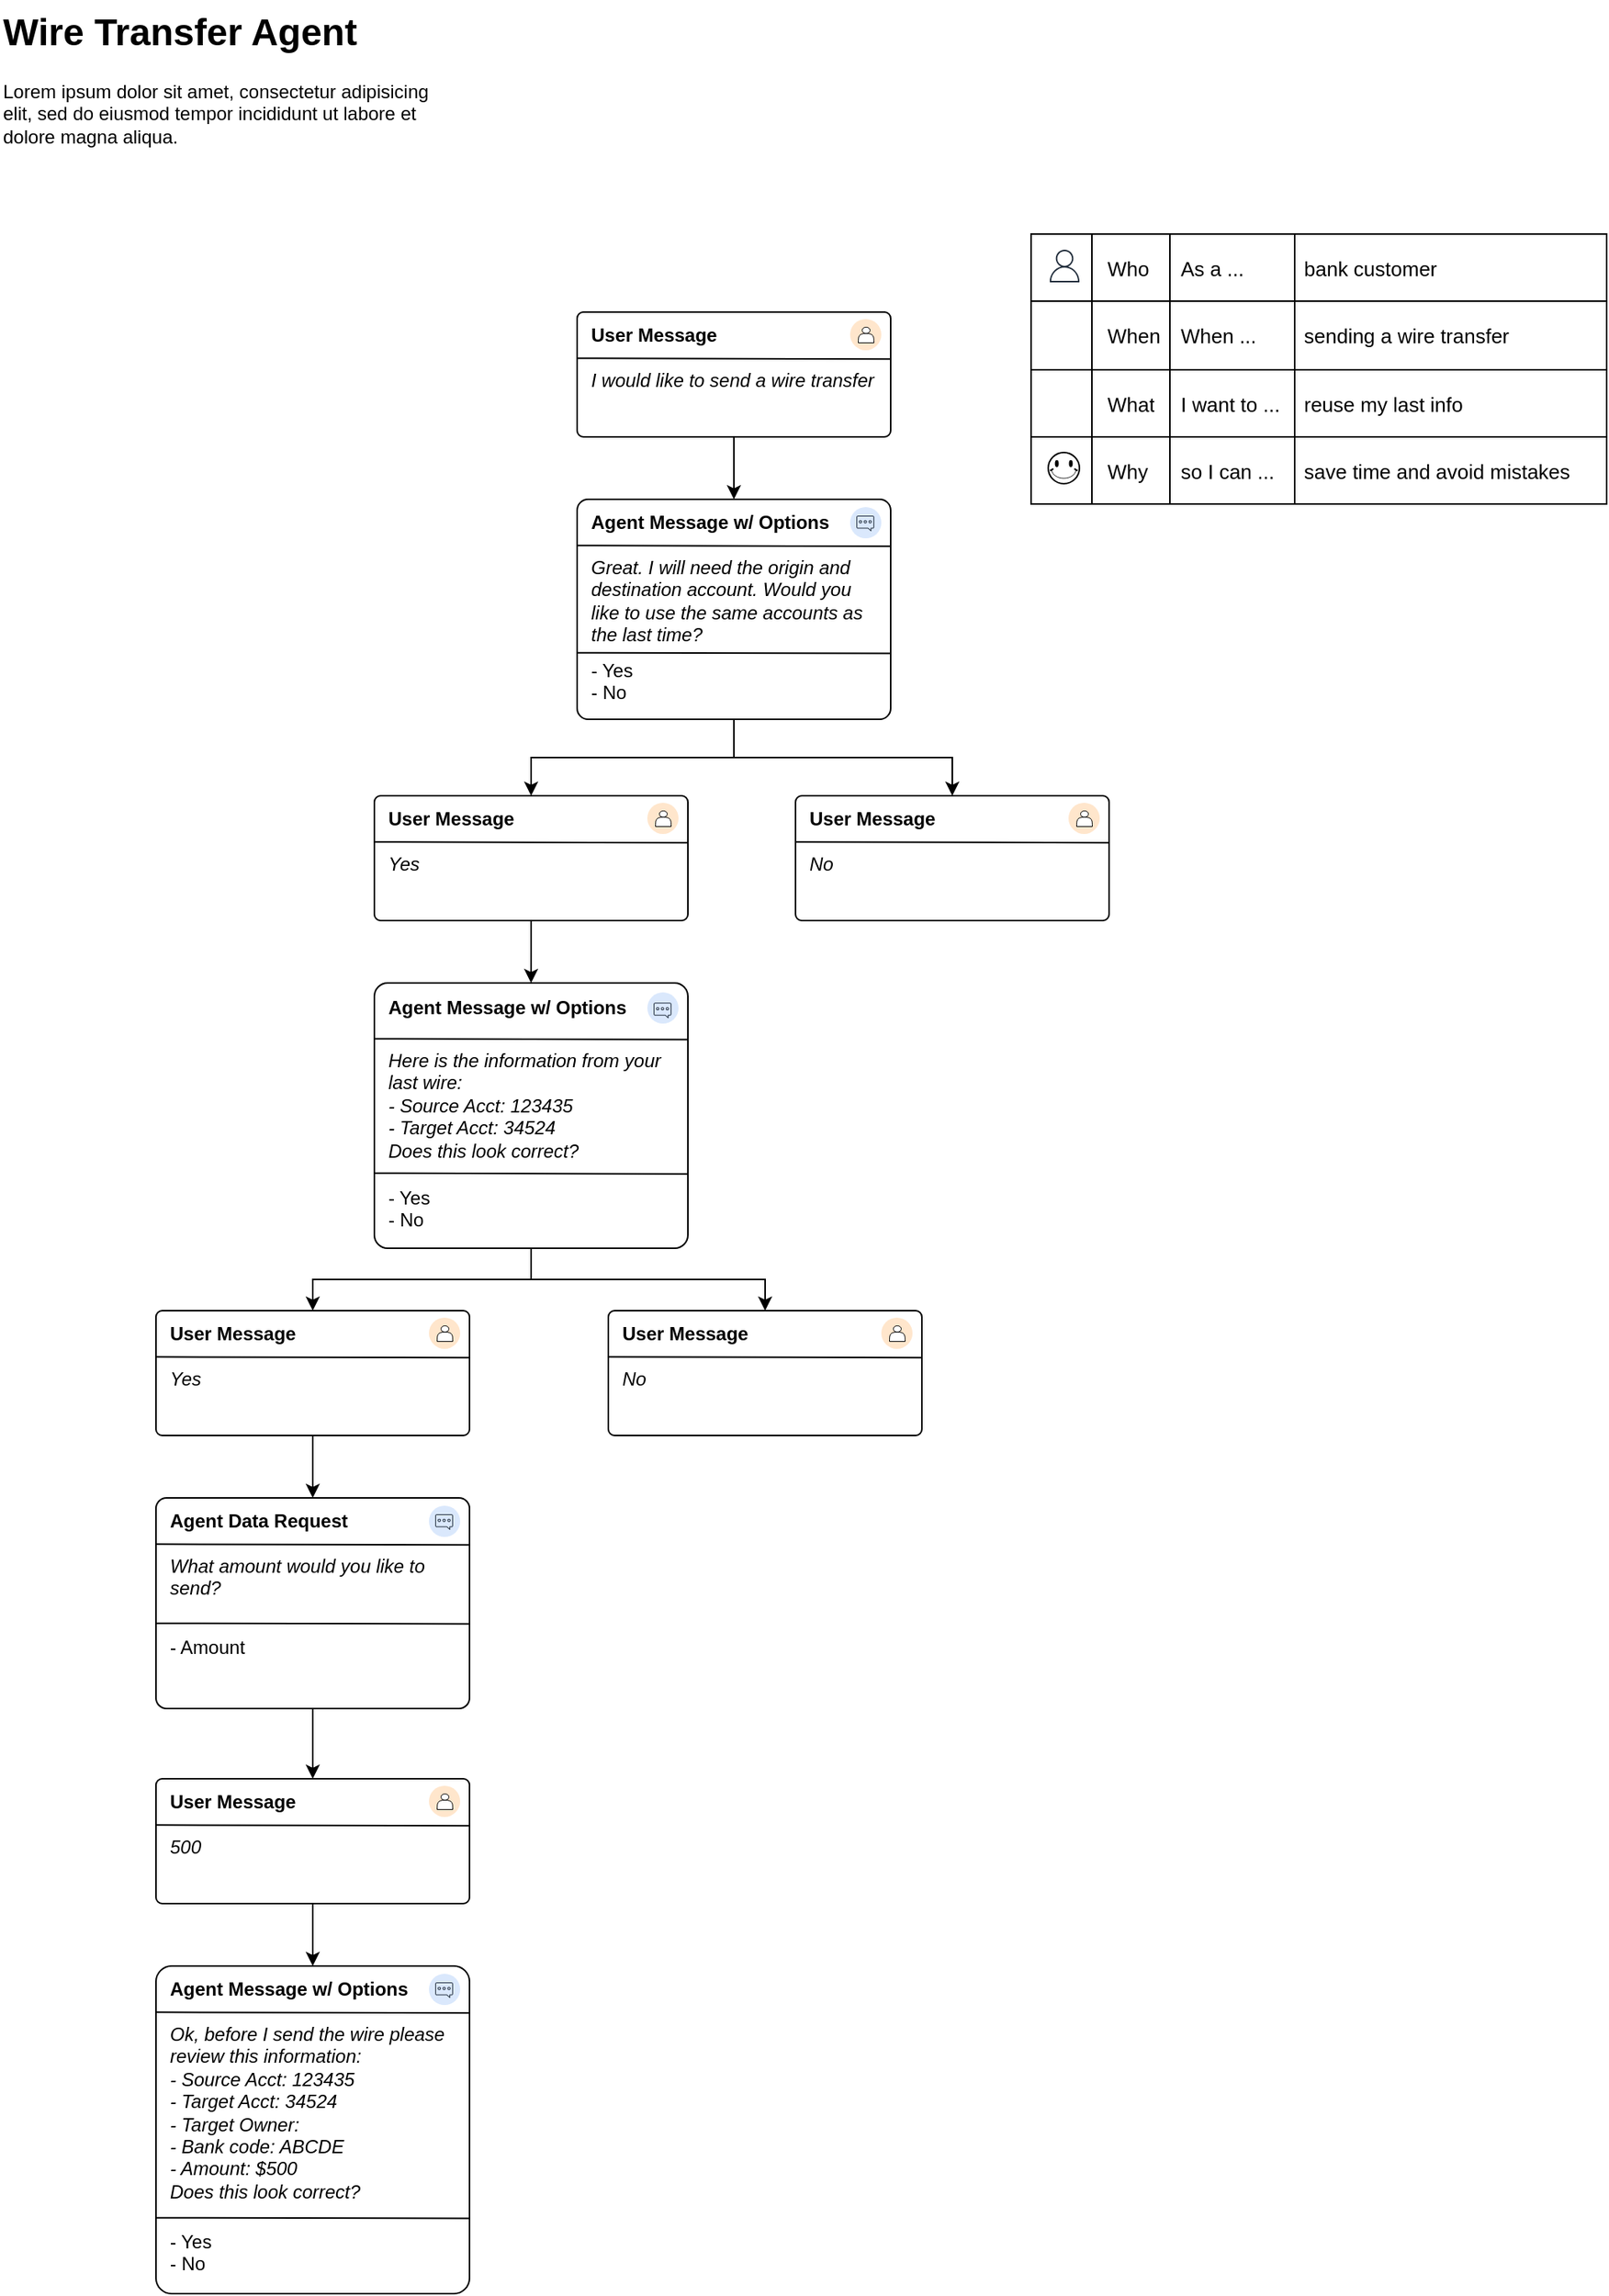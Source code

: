 <mxfile version="28.1.0">
  <diagram name="Page-1" id="6l41t_Sms0xuLJgWE2Ru">
    <mxGraphModel dx="700" dy="507" grid="1" gridSize="10" guides="1" tooltips="1" connect="1" arrows="1" fold="1" page="1" pageScale="1" pageWidth="1100" pageHeight="850" math="0" shadow="0">
      <root>
        <mxCell id="0" />
        <mxCell id="1" parent="0" />
        <mxCell id="sCxbNNpp0al_44tGgBxE-316" value="" style="group" vertex="1" connectable="0" parent="1">
          <mxGeometry x="460" y="260" width="207.306" height="80" as="geometry" />
        </mxCell>
        <mxCell id="sCxbNNpp0al_44tGgBxE-317" value="" style="rounded=1;whiteSpace=wrap;html=1;arcSize=5;container=0;" vertex="1" parent="sCxbNNpp0al_44tGgBxE-316">
          <mxGeometry width="201" height="80" as="geometry" />
        </mxCell>
        <mxCell id="sCxbNNpp0al_44tGgBxE-318" value="&lt;i&gt;I would like to send a wire transfer&lt;/i&gt;" style="text;html=1;align=left;verticalAlign=top;resizable=0;points=[];autosize=1;strokeColor=none;fillColor=none;container=0;" vertex="1" parent="sCxbNNpp0al_44tGgBxE-316">
          <mxGeometry x="7.306" y="30.108" width="200" height="30" as="geometry" />
        </mxCell>
        <mxCell id="sCxbNNpp0al_44tGgBxE-319" value="" style="endArrow=none;html=1;rounded=0;" edge="1" parent="sCxbNNpp0al_44tGgBxE-316">
          <mxGeometry width="50" height="50" relative="1" as="geometry">
            <mxPoint y="29.632" as="sourcePoint" />
            <mxPoint x="201" y="30.105" as="targetPoint" />
          </mxGeometry>
        </mxCell>
        <mxCell id="sCxbNNpp0al_44tGgBxE-320" value="User Message" style="text;html=1;align=left;verticalAlign=top;resizable=0;points=[];autosize=1;strokeColor=none;fillColor=none;container=0;fontStyle=1" vertex="1" parent="sCxbNNpp0al_44tGgBxE-316">
          <mxGeometry x="7.306" y="1.474" width="100" height="30" as="geometry" />
        </mxCell>
        <mxCell id="sCxbNNpp0al_44tGgBxE-321" value="" style="ellipse;whiteSpace=wrap;html=1;aspect=fixed;fillColor=#ffe6cc;strokeColor=none;container=0;" vertex="1" parent="sCxbNNpp0al_44tGgBxE-316">
          <mxGeometry x="175.0" y="4.47" width="20" height="20" as="geometry" />
        </mxCell>
        <mxCell id="sCxbNNpp0al_44tGgBxE-322" value="" style="shape=actor;whiteSpace=wrap;html=1;strokeWidth=0.5;container=0;" vertex="1" parent="sCxbNNpp0al_44tGgBxE-316">
          <mxGeometry x="180.0" y="9.47" width="10" height="10" as="geometry" />
        </mxCell>
        <mxCell id="sCxbNNpp0al_44tGgBxE-323" value="" style="group" vertex="1" connectable="0" parent="1">
          <mxGeometry x="460" y="380" width="207.306" height="141" as="geometry" />
        </mxCell>
        <mxCell id="sCxbNNpp0al_44tGgBxE-324" value="" style="rounded=1;whiteSpace=wrap;html=1;arcSize=5;container=0;" vertex="1" parent="sCxbNNpp0al_44tGgBxE-323">
          <mxGeometry width="201" height="141" as="geometry" />
        </mxCell>
        <mxCell id="sCxbNNpp0al_44tGgBxE-325" value="&lt;div&gt;&lt;i&gt;Great. I will need the origin and&amp;nbsp;&lt;/i&gt;&lt;/div&gt;&lt;div&gt;&lt;i&gt;destination account. Would you&amp;nbsp;&lt;/i&gt;&lt;/div&gt;&lt;div&gt;&lt;i&gt;like to use the same accounts as&amp;nbsp;&lt;/i&gt;&lt;/div&gt;&lt;div&gt;&lt;i&gt;the last time?&amp;nbsp;&lt;/i&gt;&lt;/div&gt;" style="text;html=1;align=left;verticalAlign=top;resizable=0;points=[];autosize=1;strokeColor=none;fillColor=none;container=0;" vertex="1" parent="sCxbNNpp0al_44tGgBxE-323">
          <mxGeometry x="7.306" y="30.108" width="200" height="70" as="geometry" />
        </mxCell>
        <mxCell id="sCxbNNpp0al_44tGgBxE-326" value="&lt;div&gt;- Yes&lt;/div&gt;&lt;div&gt;- No&lt;/div&gt;" style="text;html=1;align=left;verticalAlign=top;resizable=0;points=[];autosize=1;strokeColor=none;fillColor=none;fontFamily=Helvetica;container=0;" vertex="1" parent="sCxbNNpp0al_44tGgBxE-323">
          <mxGeometry x="7.306" y="95.895" width="50" height="40" as="geometry" />
        </mxCell>
        <mxCell id="sCxbNNpp0al_44tGgBxE-327" value="" style="endArrow=none;html=1;rounded=0;" edge="1" parent="sCxbNNpp0al_44tGgBxE-323">
          <mxGeometry width="50" height="50" relative="1" as="geometry">
            <mxPoint x="5.684e-14" y="29.632" as="sourcePoint" />
            <mxPoint x="201.0" y="30.105" as="targetPoint" />
          </mxGeometry>
        </mxCell>
        <mxCell id="sCxbNNpp0al_44tGgBxE-328" value="" style="endArrow=none;html=1;rounded=0;" edge="1" parent="sCxbNNpp0al_44tGgBxE-323">
          <mxGeometry width="50" height="50" relative="1" as="geometry">
            <mxPoint x="5.684e-14" y="98.316" as="sourcePoint" />
            <mxPoint x="201.0" y="98.789" as="targetPoint" />
          </mxGeometry>
        </mxCell>
        <mxCell id="sCxbNNpp0al_44tGgBxE-329" value="Agent Message w/ Options" style="text;html=1;align=left;verticalAlign=top;resizable=0;points=[];autosize=1;strokeColor=none;fillColor=none;container=0;fontStyle=1" vertex="1" parent="sCxbNNpp0al_44tGgBxE-323">
          <mxGeometry x="7.306" y="1.474" width="170" height="30" as="geometry" />
        </mxCell>
        <mxCell id="sCxbNNpp0al_44tGgBxE-330" value="" style="ellipse;whiteSpace=wrap;html=1;aspect=fixed;fillColor=#dae8fc;strokeColor=none;container=0;" vertex="1" parent="sCxbNNpp0al_44tGgBxE-323">
          <mxGeometry x="175.0" y="5" width="20" height="20" as="geometry" />
        </mxCell>
        <mxCell id="sCxbNNpp0al_44tGgBxE-331" value="" style="sketch=0;outlineConnect=0;fontColor=#232F3E;gradientColor=none;fillColor=#232F3D;strokeColor=none;dashed=0;verticalLabelPosition=bottom;verticalAlign=top;align=center;html=1;fontSize=12;fontStyle=0;aspect=fixed;pointerEvents=1;shape=mxgraph.aws4.chat;container=0;" vertex="1" parent="sCxbNNpp0al_44tGgBxE-323">
          <mxGeometry x="179.0" y="10.47" width="11.47" height="10" as="geometry" />
        </mxCell>
        <mxCell id="sCxbNNpp0al_44tGgBxE-332" style="edgeStyle=orthogonalEdgeStyle;rounded=0;orthogonalLoop=1;jettySize=auto;html=1;exitX=0.5;exitY=1;exitDx=0;exitDy=0;entryX=0.5;entryY=0;entryDx=0;entryDy=0;" edge="1" parent="1" source="sCxbNNpp0al_44tGgBxE-317" target="sCxbNNpp0al_44tGgBxE-324">
          <mxGeometry relative="1" as="geometry" />
        </mxCell>
        <mxCell id="sCxbNNpp0al_44tGgBxE-333" value="" style="group" vertex="1" connectable="0" parent="1">
          <mxGeometry x="330" y="570" width="201" height="80" as="geometry" />
        </mxCell>
        <mxCell id="sCxbNNpp0al_44tGgBxE-358" style="edgeStyle=orthogonalEdgeStyle;rounded=0;orthogonalLoop=1;jettySize=auto;html=1;exitX=0.5;exitY=1;exitDx=0;exitDy=0;" edge="1" parent="sCxbNNpp0al_44tGgBxE-333" source="sCxbNNpp0al_44tGgBxE-334">
          <mxGeometry relative="1" as="geometry">
            <mxPoint x="100.462" y="120" as="targetPoint" />
          </mxGeometry>
        </mxCell>
        <mxCell id="sCxbNNpp0al_44tGgBxE-334" value="" style="rounded=1;whiteSpace=wrap;html=1;arcSize=5;container=0;" vertex="1" parent="sCxbNNpp0al_44tGgBxE-333">
          <mxGeometry width="201" height="80" as="geometry" />
        </mxCell>
        <mxCell id="sCxbNNpp0al_44tGgBxE-335" value="&lt;i&gt;Yes&lt;/i&gt;" style="text;html=1;align=left;verticalAlign=top;resizable=0;points=[];autosize=1;strokeColor=none;fillColor=none;container=0;" vertex="1" parent="sCxbNNpp0al_44tGgBxE-333">
          <mxGeometry x="7.306" y="30.108" width="40" height="30" as="geometry" />
        </mxCell>
        <mxCell id="sCxbNNpp0al_44tGgBxE-336" value="" style="endArrow=none;html=1;rounded=0;" edge="1" parent="sCxbNNpp0al_44tGgBxE-333">
          <mxGeometry width="50" height="50" relative="1" as="geometry">
            <mxPoint y="29.632" as="sourcePoint" />
            <mxPoint x="201" y="30.105" as="targetPoint" />
          </mxGeometry>
        </mxCell>
        <mxCell id="sCxbNNpp0al_44tGgBxE-337" value="User Message" style="text;html=1;align=left;verticalAlign=top;resizable=0;points=[];autosize=1;strokeColor=none;fillColor=none;container=0;fontStyle=1" vertex="1" parent="sCxbNNpp0al_44tGgBxE-333">
          <mxGeometry x="7.306" y="1.474" width="100" height="30" as="geometry" />
        </mxCell>
        <mxCell id="sCxbNNpp0al_44tGgBxE-338" value="" style="ellipse;whiteSpace=wrap;html=1;aspect=fixed;fillColor=#ffe6cc;strokeColor=none;container=0;" vertex="1" parent="sCxbNNpp0al_44tGgBxE-333">
          <mxGeometry x="175.0" y="4.47" width="20" height="20" as="geometry" />
        </mxCell>
        <mxCell id="sCxbNNpp0al_44tGgBxE-339" value="" style="shape=actor;whiteSpace=wrap;html=1;strokeWidth=0.5;container=0;" vertex="1" parent="sCxbNNpp0al_44tGgBxE-333">
          <mxGeometry x="180.0" y="9.47" width="10" height="10" as="geometry" />
        </mxCell>
        <mxCell id="sCxbNNpp0al_44tGgBxE-340" value="" style="group" vertex="1" connectable="0" parent="1">
          <mxGeometry x="600" y="570" width="201" height="80" as="geometry" />
        </mxCell>
        <mxCell id="sCxbNNpp0al_44tGgBxE-341" value="" style="rounded=1;whiteSpace=wrap;html=1;arcSize=5;container=0;" vertex="1" parent="sCxbNNpp0al_44tGgBxE-340">
          <mxGeometry width="201" height="80" as="geometry" />
        </mxCell>
        <mxCell id="sCxbNNpp0al_44tGgBxE-342" value="&lt;i&gt;No&lt;/i&gt;" style="text;html=1;align=left;verticalAlign=top;resizable=0;points=[];autosize=1;strokeColor=none;fillColor=none;container=0;" vertex="1" parent="sCxbNNpp0al_44tGgBxE-340">
          <mxGeometry x="7.306" y="30.108" width="40" height="30" as="geometry" />
        </mxCell>
        <mxCell id="sCxbNNpp0al_44tGgBxE-343" value="" style="endArrow=none;html=1;rounded=0;" edge="1" parent="sCxbNNpp0al_44tGgBxE-340">
          <mxGeometry width="50" height="50" relative="1" as="geometry">
            <mxPoint y="29.632" as="sourcePoint" />
            <mxPoint x="201" y="30.105" as="targetPoint" />
          </mxGeometry>
        </mxCell>
        <mxCell id="sCxbNNpp0al_44tGgBxE-344" value="User Message" style="text;html=1;align=left;verticalAlign=top;resizable=0;points=[];autosize=1;strokeColor=none;fillColor=none;container=0;fontStyle=1" vertex="1" parent="sCxbNNpp0al_44tGgBxE-340">
          <mxGeometry x="7.306" y="1.474" width="100" height="30" as="geometry" />
        </mxCell>
        <mxCell id="sCxbNNpp0al_44tGgBxE-345" value="" style="ellipse;whiteSpace=wrap;html=1;aspect=fixed;fillColor=#ffe6cc;strokeColor=none;container=0;" vertex="1" parent="sCxbNNpp0al_44tGgBxE-340">
          <mxGeometry x="175.0" y="4.47" width="20" height="20" as="geometry" />
        </mxCell>
        <mxCell id="sCxbNNpp0al_44tGgBxE-346" value="" style="shape=actor;whiteSpace=wrap;html=1;strokeWidth=0.5;container=0;" vertex="1" parent="sCxbNNpp0al_44tGgBxE-340">
          <mxGeometry x="180.0" y="9.47" width="10" height="10" as="geometry" />
        </mxCell>
        <mxCell id="sCxbNNpp0al_44tGgBxE-347" style="edgeStyle=orthogonalEdgeStyle;rounded=0;orthogonalLoop=1;jettySize=auto;html=1;entryX=0.5;entryY=0;entryDx=0;entryDy=0;" edge="1" parent="1" source="sCxbNNpp0al_44tGgBxE-324" target="sCxbNNpp0al_44tGgBxE-334">
          <mxGeometry relative="1" as="geometry" />
        </mxCell>
        <mxCell id="sCxbNNpp0al_44tGgBxE-348" style="edgeStyle=orthogonalEdgeStyle;rounded=0;orthogonalLoop=1;jettySize=auto;html=1;exitX=0.5;exitY=1;exitDx=0;exitDy=0;" edge="1" parent="1" source="sCxbNNpp0al_44tGgBxE-324" target="sCxbNNpp0al_44tGgBxE-341">
          <mxGeometry relative="1" as="geometry" />
        </mxCell>
        <mxCell id="sCxbNNpp0al_44tGgBxE-349" value="" style="group" vertex="1" connectable="0" parent="1">
          <mxGeometry x="330" y="690" width="207.306" height="170" as="geometry" />
        </mxCell>
        <mxCell id="sCxbNNpp0al_44tGgBxE-350" value="" style="rounded=1;whiteSpace=wrap;html=1;arcSize=5;container=0;" vertex="1" parent="sCxbNNpp0al_44tGgBxE-349">
          <mxGeometry width="201.0" height="170" as="geometry" />
        </mxCell>
        <mxCell id="sCxbNNpp0al_44tGgBxE-351" value="&lt;div&gt;&lt;i&gt;Here is the information from your&lt;/i&gt;&lt;/div&gt;&lt;div&gt;&lt;i&gt;last wire:&lt;/i&gt;&lt;/div&gt;&lt;div&gt;&lt;i&gt;- Source Acct: 123435&lt;/i&gt;&lt;/div&gt;&lt;div&gt;&lt;i&gt;- Target Acct: 34524&lt;br&gt;Does this look correct?&lt;/i&gt;&lt;/div&gt;" style="text;html=1;align=left;verticalAlign=top;resizable=0;points=[];autosize=1;strokeColor=none;fillColor=none;container=0;" vertex="1" parent="sCxbNNpp0al_44tGgBxE-349">
          <mxGeometry x="7.306" y="36.301" width="200" height="90" as="geometry" />
        </mxCell>
        <mxCell id="sCxbNNpp0al_44tGgBxE-352" value="&lt;div&gt;- Yes&lt;/div&gt;&lt;div&gt;- No&lt;/div&gt;" style="text;html=1;align=left;verticalAlign=top;resizable=0;points=[];autosize=1;strokeColor=none;fillColor=none;fontFamily=Helvetica;container=0;" vertex="1" parent="sCxbNNpp0al_44tGgBxE-349">
          <mxGeometry x="7.306" y="123.738" width="50" height="40" as="geometry" />
        </mxCell>
        <mxCell id="sCxbNNpp0al_44tGgBxE-353" value="" style="endArrow=none;html=1;rounded=0;" edge="1" parent="sCxbNNpp0al_44tGgBxE-349">
          <mxGeometry width="50" height="50" relative="1" as="geometry">
            <mxPoint x="5.684e-14" y="35.726" as="sourcePoint" />
            <mxPoint x="201" y="36.297" as="targetPoint" />
          </mxGeometry>
        </mxCell>
        <mxCell id="sCxbNNpp0al_44tGgBxE-354" value="" style="endArrow=none;html=1;rounded=0;" edge="1" parent="sCxbNNpp0al_44tGgBxE-349">
          <mxGeometry width="50" height="50" relative="1" as="geometry">
            <mxPoint x="5.684e-14" y="121.835" as="sourcePoint" />
            <mxPoint x="201" y="122.406" as="targetPoint" />
          </mxGeometry>
        </mxCell>
        <mxCell id="sCxbNNpp0al_44tGgBxE-355" value="Agent Message w/ Options" style="text;html=1;align=left;verticalAlign=top;resizable=0;points=[];autosize=1;strokeColor=none;fillColor=none;container=0;fontStyle=1" vertex="1" parent="sCxbNNpp0al_44tGgBxE-349">
          <mxGeometry x="7.306" y="1.777" width="170" height="30" as="geometry" />
        </mxCell>
        <mxCell id="sCxbNNpp0al_44tGgBxE-356" value="" style="ellipse;whiteSpace=wrap;html=1;aspect=fixed;fillColor=#dae8fc;strokeColor=none;container=0;" vertex="1" parent="sCxbNNpp0al_44tGgBxE-349">
          <mxGeometry x="175" y="6.028" width="20.0" height="20.0" as="geometry" />
        </mxCell>
        <mxCell id="sCxbNNpp0al_44tGgBxE-357" value="" style="sketch=0;outlineConnect=0;fontColor=#232F3E;gradientColor=none;fillColor=#232F3D;strokeColor=none;dashed=0;verticalLabelPosition=bottom;verticalAlign=top;align=center;html=1;fontSize=12;fontStyle=0;aspect=fixed;pointerEvents=1;shape=mxgraph.aws4.chat;container=0;" vertex="1" parent="sCxbNNpp0al_44tGgBxE-349">
          <mxGeometry x="179" y="12.623" width="11.47" height="10.0" as="geometry" />
        </mxCell>
        <mxCell id="sCxbNNpp0al_44tGgBxE-359" value="" style="group" vertex="1" connectable="0" parent="1">
          <mxGeometry x="190" y="900" width="201" height="80" as="geometry" />
        </mxCell>
        <mxCell id="sCxbNNpp0al_44tGgBxE-360" value="" style="rounded=1;whiteSpace=wrap;html=1;arcSize=5;container=0;" vertex="1" parent="sCxbNNpp0al_44tGgBxE-359">
          <mxGeometry width="201" height="80" as="geometry" />
        </mxCell>
        <mxCell id="sCxbNNpp0al_44tGgBxE-361" value="&lt;i&gt;Yes&lt;/i&gt;" style="text;html=1;align=left;verticalAlign=top;resizable=0;points=[];autosize=1;strokeColor=none;fillColor=none;container=0;" vertex="1" parent="sCxbNNpp0al_44tGgBxE-359">
          <mxGeometry x="7.306" y="30.108" width="40" height="30" as="geometry" />
        </mxCell>
        <mxCell id="sCxbNNpp0al_44tGgBxE-362" value="" style="endArrow=none;html=1;rounded=0;" edge="1" parent="sCxbNNpp0al_44tGgBxE-359">
          <mxGeometry width="50" height="50" relative="1" as="geometry">
            <mxPoint y="29.632" as="sourcePoint" />
            <mxPoint x="201" y="30.105" as="targetPoint" />
          </mxGeometry>
        </mxCell>
        <mxCell id="sCxbNNpp0al_44tGgBxE-363" value="User Message" style="text;html=1;align=left;verticalAlign=top;resizable=0;points=[];autosize=1;strokeColor=none;fillColor=none;container=0;fontStyle=1" vertex="1" parent="sCxbNNpp0al_44tGgBxE-359">
          <mxGeometry x="7.306" y="1.474" width="100" height="30" as="geometry" />
        </mxCell>
        <mxCell id="sCxbNNpp0al_44tGgBxE-364" value="" style="ellipse;whiteSpace=wrap;html=1;aspect=fixed;fillColor=#ffe6cc;strokeColor=none;container=0;" vertex="1" parent="sCxbNNpp0al_44tGgBxE-359">
          <mxGeometry x="175.0" y="4.47" width="20" height="20" as="geometry" />
        </mxCell>
        <mxCell id="sCxbNNpp0al_44tGgBxE-365" value="" style="shape=actor;whiteSpace=wrap;html=1;strokeWidth=0.5;container=0;" vertex="1" parent="sCxbNNpp0al_44tGgBxE-359">
          <mxGeometry x="180.0" y="9.47" width="10" height="10" as="geometry" />
        </mxCell>
        <mxCell id="sCxbNNpp0al_44tGgBxE-366" value="" style="group" vertex="1" connectable="0" parent="1">
          <mxGeometry x="480" y="900" width="201" height="80" as="geometry" />
        </mxCell>
        <mxCell id="sCxbNNpp0al_44tGgBxE-367" value="" style="rounded=1;whiteSpace=wrap;html=1;arcSize=5;container=0;" vertex="1" parent="sCxbNNpp0al_44tGgBxE-366">
          <mxGeometry width="201" height="80" as="geometry" />
        </mxCell>
        <mxCell id="sCxbNNpp0al_44tGgBxE-368" value="&lt;i&gt;No&lt;/i&gt;" style="text;html=1;align=left;verticalAlign=top;resizable=0;points=[];autosize=1;strokeColor=none;fillColor=none;container=0;" vertex="1" parent="sCxbNNpp0al_44tGgBxE-366">
          <mxGeometry x="7.306" y="30.108" width="40" height="30" as="geometry" />
        </mxCell>
        <mxCell id="sCxbNNpp0al_44tGgBxE-369" value="" style="endArrow=none;html=1;rounded=0;" edge="1" parent="sCxbNNpp0al_44tGgBxE-366">
          <mxGeometry width="50" height="50" relative="1" as="geometry">
            <mxPoint y="29.632" as="sourcePoint" />
            <mxPoint x="201" y="30.105" as="targetPoint" />
          </mxGeometry>
        </mxCell>
        <mxCell id="sCxbNNpp0al_44tGgBxE-370" value="User Message" style="text;html=1;align=left;verticalAlign=top;resizable=0;points=[];autosize=1;strokeColor=none;fillColor=none;container=0;fontStyle=1" vertex="1" parent="sCxbNNpp0al_44tGgBxE-366">
          <mxGeometry x="7.306" y="1.474" width="100" height="30" as="geometry" />
        </mxCell>
        <mxCell id="sCxbNNpp0al_44tGgBxE-371" value="" style="ellipse;whiteSpace=wrap;html=1;aspect=fixed;fillColor=#ffe6cc;strokeColor=none;container=0;" vertex="1" parent="sCxbNNpp0al_44tGgBxE-366">
          <mxGeometry x="175.0" y="4.47" width="20" height="20" as="geometry" />
        </mxCell>
        <mxCell id="sCxbNNpp0al_44tGgBxE-372" value="" style="shape=actor;whiteSpace=wrap;html=1;strokeWidth=0.5;container=0;" vertex="1" parent="sCxbNNpp0al_44tGgBxE-366">
          <mxGeometry x="180.0" y="9.47" width="10" height="10" as="geometry" />
        </mxCell>
        <mxCell id="sCxbNNpp0al_44tGgBxE-373" style="edgeStyle=orthogonalEdgeStyle;rounded=0;orthogonalLoop=1;jettySize=auto;html=1;exitX=0.5;exitY=1;exitDx=0;exitDy=0;entryX=0.5;entryY=0;entryDx=0;entryDy=0;" edge="1" parent="1" source="sCxbNNpp0al_44tGgBxE-350" target="sCxbNNpp0al_44tGgBxE-360">
          <mxGeometry relative="1" as="geometry" />
        </mxCell>
        <mxCell id="sCxbNNpp0al_44tGgBxE-374" style="edgeStyle=orthogonalEdgeStyle;rounded=0;orthogonalLoop=1;jettySize=auto;html=1;" edge="1" parent="1" source="sCxbNNpp0al_44tGgBxE-350" target="sCxbNNpp0al_44tGgBxE-367">
          <mxGeometry relative="1" as="geometry" />
        </mxCell>
        <mxCell id="sCxbNNpp0al_44tGgBxE-375" value="" style="group" vertex="1" connectable="0" parent="1">
          <mxGeometry x="190" y="1020" width="201.0" height="135" as="geometry" />
        </mxCell>
        <mxCell id="sCxbNNpp0al_44tGgBxE-376" value="" style="rounded=1;whiteSpace=wrap;html=1;arcSize=5;container=0;" vertex="1" parent="sCxbNNpp0al_44tGgBxE-375">
          <mxGeometry width="201" height="135" as="geometry" />
        </mxCell>
        <mxCell id="sCxbNNpp0al_44tGgBxE-377" value="&lt;div&gt;&lt;i&gt;What amount would you like to&lt;/i&gt;&lt;/div&gt;&lt;div&gt;&lt;i&gt;send?&lt;/i&gt;&lt;/div&gt;" style="text;html=1;align=left;verticalAlign=top;resizable=0;points=[];autosize=1;strokeColor=none;fillColor=none;container=0;" vertex="1" parent="sCxbNNpp0al_44tGgBxE-375">
          <mxGeometry x="7.306" y="30.108" width="190" height="40" as="geometry" />
        </mxCell>
        <mxCell id="sCxbNNpp0al_44tGgBxE-378" value="- Amount" style="text;html=1;align=left;verticalAlign=top;resizable=0;points=[];autosize=1;strokeColor=none;fillColor=none;fontFamily=Helvetica;container=0;" vertex="1" parent="sCxbNNpp0al_44tGgBxE-375">
          <mxGeometry x="7.306" y="81.895" width="70" height="30" as="geometry" />
        </mxCell>
        <mxCell id="sCxbNNpp0al_44tGgBxE-379" value="" style="endArrow=none;html=1;rounded=0;" edge="1" parent="sCxbNNpp0al_44tGgBxE-375">
          <mxGeometry width="50" height="50" relative="1" as="geometry">
            <mxPoint x="5.684e-14" y="29.632" as="sourcePoint" />
            <mxPoint x="201.0" y="30.105" as="targetPoint" />
          </mxGeometry>
        </mxCell>
        <mxCell id="sCxbNNpp0al_44tGgBxE-380" value="" style="endArrow=none;html=1;rounded=0;" edge="1" parent="sCxbNNpp0al_44tGgBxE-375">
          <mxGeometry width="50" height="50" relative="1" as="geometry">
            <mxPoint x="5.684e-14" y="80.316" as="sourcePoint" />
            <mxPoint x="201.0" y="80.789" as="targetPoint" />
          </mxGeometry>
        </mxCell>
        <mxCell id="sCxbNNpp0al_44tGgBxE-381" value="Agent Data Request" style="text;html=1;align=left;verticalAlign=top;resizable=0;points=[];autosize=1;strokeColor=none;fillColor=none;container=0;fontStyle=1" vertex="1" parent="sCxbNNpp0al_44tGgBxE-375">
          <mxGeometry x="7.306" y="1.474" width="130" height="30" as="geometry" />
        </mxCell>
        <mxCell id="sCxbNNpp0al_44tGgBxE-382" value="" style="ellipse;whiteSpace=wrap;html=1;aspect=fixed;fillColor=#dae8fc;strokeColor=none;container=0;" vertex="1" parent="sCxbNNpp0al_44tGgBxE-375">
          <mxGeometry x="175.0" y="5" width="20" height="20" as="geometry" />
        </mxCell>
        <mxCell id="sCxbNNpp0al_44tGgBxE-383" value="" style="sketch=0;outlineConnect=0;fontColor=#232F3E;gradientColor=none;fillColor=#232F3D;strokeColor=none;dashed=0;verticalLabelPosition=bottom;verticalAlign=top;align=center;html=1;fontSize=12;fontStyle=0;aspect=fixed;pointerEvents=1;shape=mxgraph.aws4.chat;container=0;" vertex="1" parent="sCxbNNpp0al_44tGgBxE-375">
          <mxGeometry x="179.0" y="10.47" width="11.47" height="10" as="geometry" />
        </mxCell>
        <mxCell id="sCxbNNpp0al_44tGgBxE-384" style="edgeStyle=orthogonalEdgeStyle;rounded=0;orthogonalLoop=1;jettySize=auto;html=1;" edge="1" parent="1" source="sCxbNNpp0al_44tGgBxE-360" target="sCxbNNpp0al_44tGgBxE-376">
          <mxGeometry relative="1" as="geometry" />
        </mxCell>
        <mxCell id="sCxbNNpp0al_44tGgBxE-385" value="&lt;h1 style=&quot;margin-top: 0px;&quot;&gt;Wire Transfer Agent&lt;/h1&gt;&lt;p&gt;Lorem ipsum dolor sit amet, consectetur adipisicing elit, sed do eiusmod tempor incididunt ut labore et dolore magna aliqua.&lt;/p&gt;" style="text;html=1;whiteSpace=wrap;overflow=hidden;rounded=0;" vertex="1" parent="1">
          <mxGeometry x="90" y="60" width="280" height="120" as="geometry" />
        </mxCell>
        <mxCell id="sCxbNNpp0al_44tGgBxE-386" value="" style="group" vertex="1" connectable="0" parent="1">
          <mxGeometry x="190" y="1200" width="201" height="80" as="geometry" />
        </mxCell>
        <mxCell id="sCxbNNpp0al_44tGgBxE-387" value="" style="rounded=1;whiteSpace=wrap;html=1;arcSize=5;container=0;" vertex="1" parent="sCxbNNpp0al_44tGgBxE-386">
          <mxGeometry width="201" height="80" as="geometry" />
        </mxCell>
        <mxCell id="sCxbNNpp0al_44tGgBxE-388" value="&lt;i&gt;500&lt;/i&gt;" style="text;html=1;align=left;verticalAlign=top;resizable=0;points=[];autosize=1;strokeColor=none;fillColor=none;container=0;" vertex="1" parent="sCxbNNpp0al_44tGgBxE-386">
          <mxGeometry x="7.306" y="30.108" width="40" height="30" as="geometry" />
        </mxCell>
        <mxCell id="sCxbNNpp0al_44tGgBxE-389" value="" style="endArrow=none;html=1;rounded=0;" edge="1" parent="sCxbNNpp0al_44tGgBxE-386">
          <mxGeometry width="50" height="50" relative="1" as="geometry">
            <mxPoint y="29.632" as="sourcePoint" />
            <mxPoint x="201" y="30.105" as="targetPoint" />
          </mxGeometry>
        </mxCell>
        <mxCell id="sCxbNNpp0al_44tGgBxE-390" value="User Message" style="text;html=1;align=left;verticalAlign=top;resizable=0;points=[];autosize=1;strokeColor=none;fillColor=none;container=0;fontStyle=1" vertex="1" parent="sCxbNNpp0al_44tGgBxE-386">
          <mxGeometry x="7.306" y="1.474" width="100" height="30" as="geometry" />
        </mxCell>
        <mxCell id="sCxbNNpp0al_44tGgBxE-391" value="" style="ellipse;whiteSpace=wrap;html=1;aspect=fixed;fillColor=#ffe6cc;strokeColor=none;container=0;" vertex="1" parent="sCxbNNpp0al_44tGgBxE-386">
          <mxGeometry x="175.0" y="4.47" width="20" height="20" as="geometry" />
        </mxCell>
        <mxCell id="sCxbNNpp0al_44tGgBxE-392" value="" style="shape=actor;whiteSpace=wrap;html=1;strokeWidth=0.5;container=0;" vertex="1" parent="sCxbNNpp0al_44tGgBxE-386">
          <mxGeometry x="180.0" y="9.47" width="10" height="10" as="geometry" />
        </mxCell>
        <mxCell id="sCxbNNpp0al_44tGgBxE-394" value="" style="rounded=1;whiteSpace=wrap;html=1;arcSize=5;container=0;" vertex="1" parent="1">
          <mxGeometry x="190" y="1320" width="201" height="210" as="geometry" />
        </mxCell>
        <mxCell id="sCxbNNpp0al_44tGgBxE-395" value="&lt;div&gt;&lt;i&gt;Ok, before I send the wire please&amp;nbsp;&lt;/i&gt;&lt;/div&gt;&lt;div&gt;&lt;i&gt;review this information:&lt;/i&gt;&lt;/div&gt;&lt;div&gt;&lt;i&gt;- Source Acct: 123435&lt;/i&gt;&lt;/div&gt;&lt;div&gt;&lt;i&gt;- Target Acct: 34524&lt;/i&gt;&lt;/div&gt;&lt;div&gt;&lt;i&gt;- Target Owner:&amp;nbsp;&lt;/i&gt;&lt;/div&gt;&lt;div&gt;&lt;i&gt;- Bank code: ABCDE&lt;/i&gt;&lt;/div&gt;&lt;div&gt;&lt;i&gt;- Amount: $500&lt;/i&gt;&lt;/div&gt;&lt;div&gt;&lt;i&gt;Does this look correct?&lt;/i&gt;&lt;/div&gt;" style="text;html=1;align=left;verticalAlign=top;resizable=0;points=[];autosize=1;strokeColor=none;fillColor=none;container=0;" vertex="1" parent="1">
          <mxGeometry x="197.306" y="1350.108" width="200" height="130" as="geometry" />
        </mxCell>
        <mxCell id="sCxbNNpp0al_44tGgBxE-396" value="&lt;div&gt;- Yes&lt;/div&gt;&lt;div&gt;- No&lt;/div&gt;" style="text;html=1;align=left;verticalAlign=top;resizable=0;points=[];autosize=1;strokeColor=none;fillColor=none;fontFamily=Helvetica;container=0;" vertex="1" parent="1">
          <mxGeometry x="197.306" y="1482.895" width="50" height="40" as="geometry" />
        </mxCell>
        <mxCell id="sCxbNNpp0al_44tGgBxE-397" value="" style="endArrow=none;html=1;rounded=0;" edge="1" parent="1">
          <mxGeometry width="50" height="50" relative="1" as="geometry">
            <mxPoint x="190.0" y="1349.632" as="sourcePoint" />
            <mxPoint x="391.0" y="1350.105" as="targetPoint" />
          </mxGeometry>
        </mxCell>
        <mxCell id="sCxbNNpp0al_44tGgBxE-398" value="" style="endArrow=none;html=1;rounded=0;" edge="1" parent="1">
          <mxGeometry width="50" height="50" relative="1" as="geometry">
            <mxPoint x="190.0" y="1481.316" as="sourcePoint" />
            <mxPoint x="391.0" y="1481.789" as="targetPoint" />
          </mxGeometry>
        </mxCell>
        <mxCell id="sCxbNNpp0al_44tGgBxE-399" value="Agent Message w/ Options" style="text;html=1;align=left;verticalAlign=top;resizable=0;points=[];autosize=1;strokeColor=none;fillColor=none;container=0;fontStyle=1" vertex="1" parent="1">
          <mxGeometry x="197.306" y="1321.474" width="170" height="30" as="geometry" />
        </mxCell>
        <mxCell id="sCxbNNpp0al_44tGgBxE-400" value="" style="ellipse;whiteSpace=wrap;html=1;aspect=fixed;fillColor=#dae8fc;strokeColor=none;container=0;" vertex="1" parent="1">
          <mxGeometry x="365.0" y="1325" width="20" height="20" as="geometry" />
        </mxCell>
        <mxCell id="sCxbNNpp0al_44tGgBxE-401" value="" style="sketch=0;outlineConnect=0;fontColor=#232F3E;gradientColor=none;fillColor=#232F3D;strokeColor=none;dashed=0;verticalLabelPosition=bottom;verticalAlign=top;align=center;html=1;fontSize=12;fontStyle=0;aspect=fixed;pointerEvents=1;shape=mxgraph.aws4.chat;container=0;" vertex="1" parent="1">
          <mxGeometry x="369.0" y="1330.47" width="11.47" height="10" as="geometry" />
        </mxCell>
        <mxCell id="sCxbNNpp0al_44tGgBxE-402" style="edgeStyle=orthogonalEdgeStyle;rounded=0;orthogonalLoop=1;jettySize=auto;html=1;" edge="1" parent="1" source="sCxbNNpp0al_44tGgBxE-376" target="sCxbNNpp0al_44tGgBxE-387">
          <mxGeometry relative="1" as="geometry" />
        </mxCell>
        <mxCell id="sCxbNNpp0al_44tGgBxE-403" style="edgeStyle=orthogonalEdgeStyle;rounded=0;orthogonalLoop=1;jettySize=auto;html=1;entryX=0.5;entryY=0;entryDx=0;entryDy=0;" edge="1" parent="1" source="sCxbNNpp0al_44tGgBxE-387" target="sCxbNNpp0al_44tGgBxE-394">
          <mxGeometry relative="1" as="geometry" />
        </mxCell>
        <mxCell id="sCxbNNpp0al_44tGgBxE-434" value="" style="shape=table;startSize=0;container=1;collapsible=0;childLayout=tableLayout;fontSize=12;" vertex="1" parent="1">
          <mxGeometry x="751" y="210" width="369" height="173" as="geometry" />
        </mxCell>
        <mxCell id="sCxbNNpp0al_44tGgBxE-435" value="" style="shape=tableRow;horizontal=0;startSize=0;swimlaneHead=0;swimlaneBody=0;strokeColor=inherit;top=0;left=0;bottom=0;right=0;collapsible=0;dropTarget=0;fillColor=none;points=[[0,0.5],[1,0.5]];portConstraint=eastwest;fontSize=16;" vertex="1" parent="sCxbNNpp0al_44tGgBxE-434">
          <mxGeometry width="369" height="43" as="geometry" />
        </mxCell>
        <mxCell id="sCxbNNpp0al_44tGgBxE-474" style="shape=partialRectangle;html=1;whiteSpace=wrap;connectable=0;strokeColor=inherit;overflow=hidden;fillColor=none;top=0;left=0;bottom=0;right=0;pointerEvents=1;fontSize=13;align=left;spacingLeft=8;" vertex="1" parent="sCxbNNpp0al_44tGgBxE-435">
          <mxGeometry width="39" height="43" as="geometry">
            <mxRectangle width="39" height="43" as="alternateBounds" />
          </mxGeometry>
        </mxCell>
        <mxCell id="sCxbNNpp0al_44tGgBxE-436" value="Who" style="shape=partialRectangle;html=1;whiteSpace=wrap;connectable=0;strokeColor=inherit;overflow=hidden;fillColor=none;top=0;left=0;bottom=0;right=0;pointerEvents=1;fontSize=13;align=left;spacingLeft=8;" vertex="1" parent="sCxbNNpp0al_44tGgBxE-435">
          <mxGeometry x="39" width="50" height="43" as="geometry">
            <mxRectangle width="50" height="43" as="alternateBounds" />
          </mxGeometry>
        </mxCell>
        <mxCell id="sCxbNNpp0al_44tGgBxE-437" value="As a ..." style="shape=partialRectangle;html=1;whiteSpace=wrap;connectable=0;strokeColor=inherit;overflow=hidden;fillColor=none;top=0;left=0;bottom=0;right=0;pointerEvents=1;fontSize=13;align=left;spacingLeft=5;" vertex="1" parent="sCxbNNpp0al_44tGgBxE-435">
          <mxGeometry x="89" width="80" height="43" as="geometry">
            <mxRectangle width="80" height="43" as="alternateBounds" />
          </mxGeometry>
        </mxCell>
        <mxCell id="sCxbNNpp0al_44tGgBxE-438" value="bank customer" style="shape=partialRectangle;html=1;whiteSpace=wrap;connectable=0;strokeColor=inherit;overflow=hidden;fillColor=none;top=0;left=0;bottom=0;right=0;pointerEvents=1;fontSize=13;align=left;spacingLeft=4;" vertex="1" parent="sCxbNNpp0al_44tGgBxE-435">
          <mxGeometry x="169" width="200" height="43" as="geometry">
            <mxRectangle width="200" height="43" as="alternateBounds" />
          </mxGeometry>
        </mxCell>
        <mxCell id="sCxbNNpp0al_44tGgBxE-439" value="" style="shape=tableRow;horizontal=0;startSize=0;swimlaneHead=0;swimlaneBody=0;strokeColor=inherit;top=0;left=0;bottom=0;right=0;collapsible=0;dropTarget=0;fillColor=none;points=[[0,0.5],[1,0.5]];portConstraint=eastwest;fontSize=16;" vertex="1" parent="sCxbNNpp0al_44tGgBxE-434">
          <mxGeometry y="43" width="369" height="44" as="geometry" />
        </mxCell>
        <mxCell id="sCxbNNpp0al_44tGgBxE-475" style="shape=partialRectangle;html=1;whiteSpace=wrap;connectable=0;strokeColor=inherit;overflow=hidden;fillColor=none;top=0;left=0;bottom=0;right=0;pointerEvents=1;fontSize=13;align=left;spacingLeft=8;" vertex="1" parent="sCxbNNpp0al_44tGgBxE-439">
          <mxGeometry width="39" height="44" as="geometry">
            <mxRectangle width="39" height="44" as="alternateBounds" />
          </mxGeometry>
        </mxCell>
        <mxCell id="sCxbNNpp0al_44tGgBxE-440" value="When" style="shape=partialRectangle;html=1;whiteSpace=wrap;connectable=0;strokeColor=inherit;overflow=hidden;fillColor=none;top=0;left=0;bottom=0;right=0;pointerEvents=1;fontSize=13;align=left;spacingLeft=8;" vertex="1" parent="sCxbNNpp0al_44tGgBxE-439">
          <mxGeometry x="39" width="50" height="44" as="geometry">
            <mxRectangle width="50" height="44" as="alternateBounds" />
          </mxGeometry>
        </mxCell>
        <mxCell id="sCxbNNpp0al_44tGgBxE-441" value="When ..." style="shape=partialRectangle;html=1;whiteSpace=wrap;connectable=0;strokeColor=inherit;overflow=hidden;fillColor=none;top=0;left=0;bottom=0;right=0;pointerEvents=1;fontSize=13;align=left;spacingLeft=5;" vertex="1" parent="sCxbNNpp0al_44tGgBxE-439">
          <mxGeometry x="89" width="80" height="44" as="geometry">
            <mxRectangle width="80" height="44" as="alternateBounds" />
          </mxGeometry>
        </mxCell>
        <mxCell id="sCxbNNpp0al_44tGgBxE-442" value="sending a wire transfer" style="shape=partialRectangle;html=1;whiteSpace=wrap;connectable=0;strokeColor=inherit;overflow=hidden;fillColor=none;top=0;left=0;bottom=0;right=0;pointerEvents=1;fontSize=13;align=left;spacingLeft=4;" vertex="1" parent="sCxbNNpp0al_44tGgBxE-439">
          <mxGeometry x="169" width="200" height="44" as="geometry">
            <mxRectangle width="200" height="44" as="alternateBounds" />
          </mxGeometry>
        </mxCell>
        <mxCell id="sCxbNNpp0al_44tGgBxE-443" value="" style="shape=tableRow;horizontal=0;startSize=0;swimlaneHead=0;swimlaneBody=0;strokeColor=inherit;top=0;left=0;bottom=0;right=0;collapsible=0;dropTarget=0;fillColor=none;points=[[0,0.5],[1,0.5]];portConstraint=eastwest;fontSize=16;" vertex="1" parent="sCxbNNpp0al_44tGgBxE-434">
          <mxGeometry y="87" width="369" height="43" as="geometry" />
        </mxCell>
        <mxCell id="sCxbNNpp0al_44tGgBxE-476" style="shape=partialRectangle;html=1;whiteSpace=wrap;connectable=0;strokeColor=inherit;overflow=hidden;fillColor=none;top=0;left=0;bottom=0;right=0;pointerEvents=1;fontSize=13;align=left;spacingLeft=8;" vertex="1" parent="sCxbNNpp0al_44tGgBxE-443">
          <mxGeometry width="39" height="43" as="geometry">
            <mxRectangle width="39" height="43" as="alternateBounds" />
          </mxGeometry>
        </mxCell>
        <mxCell id="sCxbNNpp0al_44tGgBxE-444" value="What" style="shape=partialRectangle;html=1;whiteSpace=wrap;connectable=0;strokeColor=inherit;overflow=hidden;fillColor=none;top=0;left=0;bottom=0;right=0;pointerEvents=1;fontSize=13;align=left;spacingLeft=8;" vertex="1" parent="sCxbNNpp0al_44tGgBxE-443">
          <mxGeometry x="39" width="50" height="43" as="geometry">
            <mxRectangle width="50" height="43" as="alternateBounds" />
          </mxGeometry>
        </mxCell>
        <mxCell id="sCxbNNpp0al_44tGgBxE-445" value="I want to ..." style="shape=partialRectangle;html=1;whiteSpace=wrap;connectable=0;strokeColor=inherit;overflow=hidden;fillColor=none;top=0;left=0;bottom=0;right=0;pointerEvents=1;fontSize=13;align=left;spacingLeft=5;" vertex="1" parent="sCxbNNpp0al_44tGgBxE-443">
          <mxGeometry x="89" width="80" height="43" as="geometry">
            <mxRectangle width="80" height="43" as="alternateBounds" />
          </mxGeometry>
        </mxCell>
        <mxCell id="sCxbNNpp0al_44tGgBxE-446" value="reuse my last info" style="shape=partialRectangle;html=1;whiteSpace=wrap;connectable=0;strokeColor=inherit;overflow=hidden;fillColor=none;top=0;left=0;bottom=0;right=0;pointerEvents=1;fontSize=13;align=left;spacingLeft=4;" vertex="1" parent="sCxbNNpp0al_44tGgBxE-443">
          <mxGeometry x="169" width="200" height="43" as="geometry">
            <mxRectangle width="200" height="43" as="alternateBounds" />
          </mxGeometry>
        </mxCell>
        <mxCell id="sCxbNNpp0al_44tGgBxE-460" style="shape=tableRow;horizontal=0;startSize=0;swimlaneHead=0;swimlaneBody=0;strokeColor=inherit;top=0;left=0;bottom=0;right=0;collapsible=0;dropTarget=0;fillColor=none;points=[[0,0.5],[1,0.5]];portConstraint=eastwest;fontSize=16;" vertex="1" parent="sCxbNNpp0al_44tGgBxE-434">
          <mxGeometry y="130" width="369" height="43" as="geometry" />
        </mxCell>
        <mxCell id="sCxbNNpp0al_44tGgBxE-477" style="shape=partialRectangle;html=1;whiteSpace=wrap;connectable=0;strokeColor=inherit;overflow=hidden;fillColor=none;top=0;left=0;bottom=0;right=0;pointerEvents=1;fontSize=13;align=left;spacingLeft=8;" vertex="1" parent="sCxbNNpp0al_44tGgBxE-460">
          <mxGeometry width="39" height="43" as="geometry">
            <mxRectangle width="39" height="43" as="alternateBounds" />
          </mxGeometry>
        </mxCell>
        <mxCell id="sCxbNNpp0al_44tGgBxE-461" value="Why" style="shape=partialRectangle;html=1;whiteSpace=wrap;connectable=0;strokeColor=inherit;overflow=hidden;fillColor=none;top=0;left=0;bottom=0;right=0;pointerEvents=1;fontSize=13;align=left;spacingLeft=8;" vertex="1" parent="sCxbNNpp0al_44tGgBxE-460">
          <mxGeometry x="39" width="50" height="43" as="geometry">
            <mxRectangle width="50" height="43" as="alternateBounds" />
          </mxGeometry>
        </mxCell>
        <mxCell id="sCxbNNpp0al_44tGgBxE-462" value="so I can ..." style="shape=partialRectangle;html=1;whiteSpace=wrap;connectable=0;strokeColor=inherit;overflow=hidden;fillColor=none;top=0;left=0;bottom=0;right=0;pointerEvents=1;fontSize=13;align=left;spacingLeft=5;" vertex="1" parent="sCxbNNpp0al_44tGgBxE-460">
          <mxGeometry x="89" width="80" height="43" as="geometry">
            <mxRectangle width="80" height="43" as="alternateBounds" />
          </mxGeometry>
        </mxCell>
        <mxCell id="sCxbNNpp0al_44tGgBxE-463" value="save time and avoid mistakes" style="shape=partialRectangle;html=1;whiteSpace=wrap;connectable=0;strokeColor=inherit;overflow=hidden;fillColor=none;top=0;left=0;bottom=0;right=0;pointerEvents=1;fontSize=13;align=left;spacingLeft=4;" vertex="1" parent="sCxbNNpp0al_44tGgBxE-460">
          <mxGeometry x="169" width="200" height="43" as="geometry">
            <mxRectangle width="200" height="43" as="alternateBounds" />
          </mxGeometry>
        </mxCell>
        <mxCell id="sCxbNNpp0al_44tGgBxE-470" value="" style="sketch=0;outlineConnect=0;fontColor=#232F3E;gradientColor=none;fillColor=#232F3D;strokeColor=default;dashed=0;verticalLabelPosition=bottom;verticalAlign=top;align=center;html=1;fontSize=12;fontStyle=0;aspect=fixed;pointerEvents=1;shape=mxgraph.aws4.user;strokeWidth=1;" vertex="1" parent="1">
          <mxGeometry x="762" y="220" width="21" height="21" as="geometry" />
        </mxCell>
        <mxCell id="sCxbNNpp0al_44tGgBxE-472" value="" style="shape=image;html=1;verticalAlign=top;verticalLabelPosition=bottom;labelBackgroundColor=#ffffff;imageAspect=0;aspect=fixed;image=https://icons.diagrams.net/icon-cache1/Ionicons-2627/icon-ios7-alarm-outline-1180.svg" vertex="1" parent="1">
          <mxGeometry x="758" y="260" width="28" height="28" as="geometry" />
        </mxCell>
        <mxCell id="sCxbNNpp0al_44tGgBxE-479" value="" style="shape=image;html=1;verticalAlign=top;verticalLabelPosition=bottom;labelBackgroundColor=#ffffff;imageAspect=0;aspect=fixed;image=https://icons.diagrams.net/icon-cache1/Free_Line_Christmas_Icons-2031/Present_Box_1-1349.svg" vertex="1" parent="1">
          <mxGeometry x="760" y="305" width="24" height="24" as="geometry" />
        </mxCell>
        <mxCell id="sCxbNNpp0al_44tGgBxE-480" value="" style="verticalLabelPosition=bottom;verticalAlign=top;html=1;shape=mxgraph.basic.smiley" vertex="1" parent="1">
          <mxGeometry x="762" y="350" width="20" height="20" as="geometry" />
        </mxCell>
      </root>
    </mxGraphModel>
  </diagram>
</mxfile>
